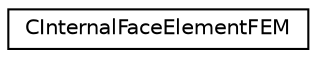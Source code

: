 digraph "Graphical Class Hierarchy"
{
 // LATEX_PDF_SIZE
  edge [fontname="Helvetica",fontsize="10",labelfontname="Helvetica",labelfontsize="10"];
  node [fontname="Helvetica",fontsize="10",shape=record];
  rankdir="LR";
  Node0 [label="CInternalFaceElementFEM",height=0.2,width=0.4,color="black", fillcolor="white", style="filled",URL="$structCInternalFaceElementFEM.html",tooltip="Class to store an internal face for the FEM solver."];
}
